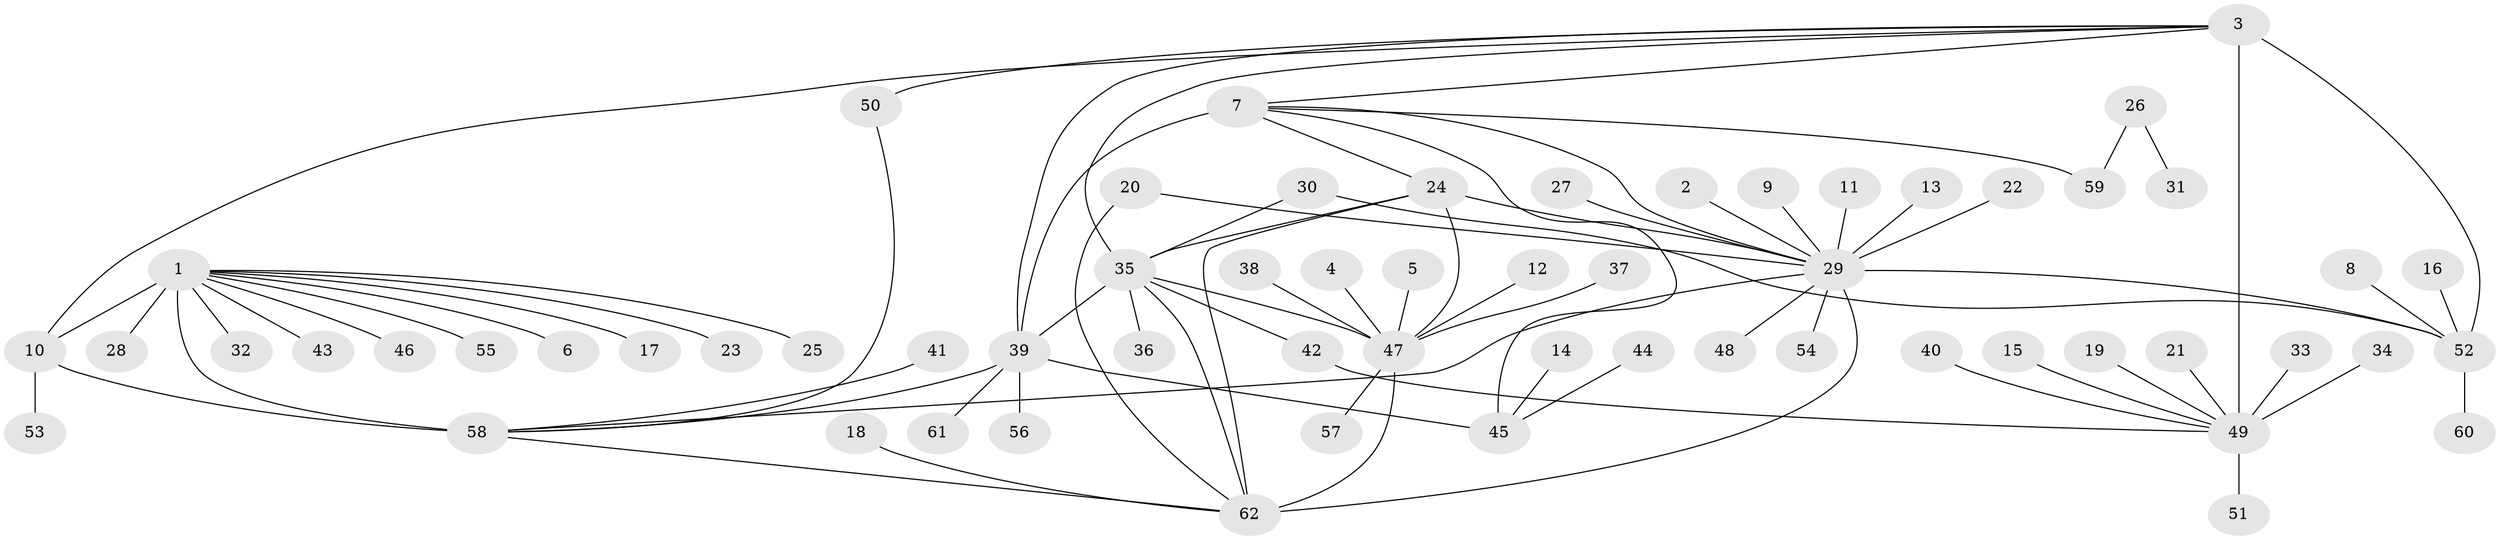 // original degree distribution, {7: 0.047619047619047616, 13: 0.007936507936507936, 11: 0.023809523809523808, 9: 0.023809523809523808, 6: 0.031746031746031744, 5: 0.015873015873015872, 10: 0.023809523809523808, 8: 0.047619047619047616, 12: 0.015873015873015872, 3: 0.023809523809523808, 4: 0.023809523809523808, 1: 0.6031746031746031, 2: 0.1111111111111111}
// Generated by graph-tools (version 1.1) at 2025/02/03/09/25 03:02:42]
// undirected, 62 vertices, 79 edges
graph export_dot {
graph [start="1"]
  node [color=gray90,style=filled];
  1;
  2;
  3;
  4;
  5;
  6;
  7;
  8;
  9;
  10;
  11;
  12;
  13;
  14;
  15;
  16;
  17;
  18;
  19;
  20;
  21;
  22;
  23;
  24;
  25;
  26;
  27;
  28;
  29;
  30;
  31;
  32;
  33;
  34;
  35;
  36;
  37;
  38;
  39;
  40;
  41;
  42;
  43;
  44;
  45;
  46;
  47;
  48;
  49;
  50;
  51;
  52;
  53;
  54;
  55;
  56;
  57;
  58;
  59;
  60;
  61;
  62;
  1 -- 6 [weight=1.0];
  1 -- 10 [weight=4.0];
  1 -- 17 [weight=1.0];
  1 -- 23 [weight=1.0];
  1 -- 25 [weight=1.0];
  1 -- 28 [weight=1.0];
  1 -- 32 [weight=1.0];
  1 -- 43 [weight=1.0];
  1 -- 46 [weight=1.0];
  1 -- 55 [weight=1.0];
  1 -- 58 [weight=4.0];
  2 -- 29 [weight=1.0];
  3 -- 7 [weight=1.0];
  3 -- 10 [weight=1.0];
  3 -- 35 [weight=1.0];
  3 -- 39 [weight=1.0];
  3 -- 49 [weight=8.0];
  3 -- 50 [weight=1.0];
  3 -- 52 [weight=1.0];
  4 -- 47 [weight=1.0];
  5 -- 47 [weight=1.0];
  7 -- 24 [weight=1.0];
  7 -- 29 [weight=1.0];
  7 -- 39 [weight=6.0];
  7 -- 45 [weight=2.0];
  7 -- 59 [weight=1.0];
  8 -- 52 [weight=1.0];
  9 -- 29 [weight=1.0];
  10 -- 53 [weight=1.0];
  10 -- 58 [weight=1.0];
  11 -- 29 [weight=1.0];
  12 -- 47 [weight=1.0];
  13 -- 29 [weight=1.0];
  14 -- 45 [weight=1.0];
  15 -- 49 [weight=1.0];
  16 -- 52 [weight=1.0];
  18 -- 62 [weight=1.0];
  19 -- 49 [weight=1.0];
  20 -- 29 [weight=1.0];
  20 -- 62 [weight=1.0];
  21 -- 49 [weight=1.0];
  22 -- 29 [weight=1.0];
  24 -- 29 [weight=1.0];
  24 -- 35 [weight=1.0];
  24 -- 47 [weight=3.0];
  24 -- 62 [weight=1.0];
  26 -- 31 [weight=1.0];
  26 -- 59 [weight=1.0];
  27 -- 29 [weight=1.0];
  29 -- 48 [weight=1.0];
  29 -- 52 [weight=5.0];
  29 -- 54 [weight=1.0];
  29 -- 58 [weight=1.0];
  29 -- 62 [weight=1.0];
  30 -- 35 [weight=1.0];
  30 -- 52 [weight=1.0];
  33 -- 49 [weight=1.0];
  34 -- 49 [weight=1.0];
  35 -- 36 [weight=1.0];
  35 -- 39 [weight=1.0];
  35 -- 42 [weight=1.0];
  35 -- 47 [weight=3.0];
  35 -- 62 [weight=1.0];
  37 -- 47 [weight=1.0];
  38 -- 47 [weight=1.0];
  39 -- 45 [weight=3.0];
  39 -- 56 [weight=1.0];
  39 -- 58 [weight=1.0];
  39 -- 61 [weight=1.0];
  40 -- 49 [weight=1.0];
  41 -- 58 [weight=1.0];
  42 -- 49 [weight=1.0];
  44 -- 45 [weight=1.0];
  47 -- 57 [weight=1.0];
  47 -- 62 [weight=3.0];
  49 -- 51 [weight=1.0];
  50 -- 58 [weight=1.0];
  52 -- 60 [weight=1.0];
  58 -- 62 [weight=1.0];
}
